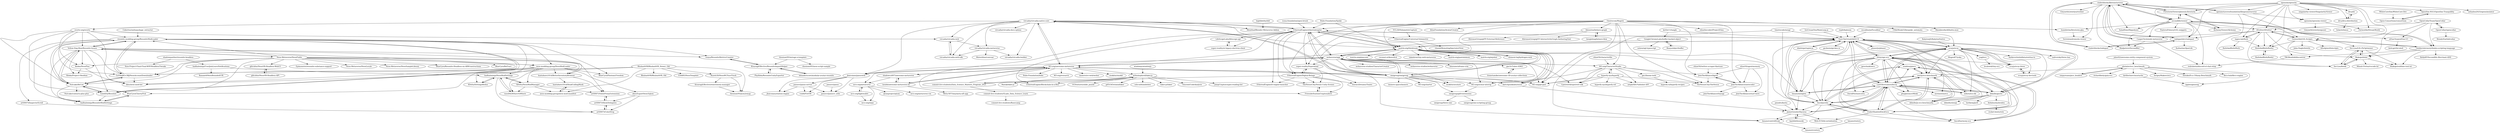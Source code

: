 digraph G {
"Cobertos/unitypackage_extractor" -> "resonite-modding-group/ResoniteModLoader" ["e"=1]
"BabylonJS/BabylonNative" -> "ecsyjs/ecsy" ["e"=1]
"geckosio/geckos.io" -> "NateTheGreatt/bitECS" ["e"=1]
"fritzy/ape-ecs" -> "ecsyjs/ecsy"
"fritzy/ape-ecs" -> "LastOliveGames/becsy"
"fritzy/ape-ecs" -> "nidorx/ecs-lib"
"fritzy/ape-ecs" -> "ddmills/geotic"
"fritzy/ape-ecs" -> "3mcd/javelin"
"fritzy/ape-ecs" -> "noctjs/ecs-benchmark"
"fritzy/ape-ecs" -> "NateTheGreatt/bitECS"
"fritzy/ape-ecs" -> "ecsyjs/ecsy-three"
"fritzy/ape-ecs" -> "EnderShadow8/wolf-ecs"
"fritzy/ape-ecs" -> "phughesmcr/Miski"
"fritzy/ape-ecs" -> "hmans/miniplex" ["e"=1]
"fritzy/ape-ecs" -> "DavidPeicho/ecstra"
"fritzy/ape-ecs" -> "ddmills/js-ecs-benchmarks"
"fritzy/ape-ecs" -> "sondresj/piecs"
"fritzy/ape-ecs" -> "jprochazk/uecs"
"Hubs-Foundation/Spoke" -> "EtherealEngine/etherealengine" ["e"=1]
"Hubs-Foundation/Spoke" -> "matrix-org/thirdroom" ["e"=1]
"WhiteCoreSim/WhiteCore-Dev" -> "Open-Consortium/consortium"
"jslee02/awesome-entity-component-system" -> "abeimler/ecs_benchmark" ["e"=1]
"ecsyjs/ecsy" -> "fritzy/ape-ecs"
"ecsyjs/ecsy" -> "NateTheGreatt/bitECS"
"ecsyjs/ecsy" -> "ecsyjs/ecsy-three"
"ecsyjs/ecsy" -> "LastOliveGames/becsy"
"ecsyjs/ecsy" -> "ddmills/geotic"
"ecsyjs/ecsy" -> "ecsyjs/ecsy-devtools"
"ecsyjs/ecsy" -> "hmans/miniplex" ["e"=1]
"ecsyjs/ecsy" -> "3mcd/javelin"
"ecsyjs/ecsy" -> "EnderShadow8/wolf-ecs"
"ecsyjs/ecsy" -> "darkoverlordofdata/entitas-ts" ["e"=1]
"ecsyjs/ecsy" -> "nidorx/ecs-lib"
"ecsyjs/ecsy" -> "noctjs/ecs-benchmark"
"ecsyjs/ecsy" -> "yagl/ecs"
"ecsyjs/ecsy" -> "zadvorsky/three.bas" ["e"=1]
"ecsyjs/ecsy" -> "Mugen87/yuka" ["e"=1]
"VCL3D/VolumetricCapture" -> "EtherealEngine/Universal-Volumetric" ["e"=1]
"Neos-Metaverse/NeosPublic" -> "Yellow-Dog-Man/Resonite-Issues"
"Neos-Metaverse/NeosPublic" -> "neos-modding-group/NeosModLoader"
"Neos-Metaverse/NeosPublic" -> "GuVAnj8Gv3RJ/NeosAccountDownloader"
"Neos-Metaverse/NeosPublic" -> "Xlinka/NeosPlus"
"Neos-Metaverse/NeosPublic" -> "resonite-modding-group/ResoniteModLoader"
"Neos-Metaverse/NeosPublic" -> "Neos-Metaverse/NeosLocale"
"Neos-Metaverse/NeosPublic" -> "Neos-Metaverse/NeosSampleLibrary"
"Neos-Metaverse/NeosPublic" -> "Nutcake/ReCon"
"Neos-Metaverse/NeosPublic" -> "glitchfur/NeosVR-Headless-WebUI"
"Neos-Metaverse/NeosPublic" -> "BlueCyro/Resonite-Headless-on-ARM-instructions"
"Neos-Metaverse/NeosPublic" -> "BlueCyro/ReFract"
"Neos-Metaverse/NeosPublic" -> "hantabaru1014/BetterInventoryBrowser"
"Neos-Metaverse/NeosPublic" -> "Gawdl3y/Resolute"
"Neos-Metaverse/NeosPublic" -> "art0007i/ValueProxyExtensions"
"Neos-Metaverse/NeosPublic" -> "Epimonster/resonite-substance-support"
"ingen-lab/Ruth" -> "RuthAndRoth/Ruth"
"ingen-lab/Ruth" -> "AVsitter/AVsitter"
"ingen-lab/Ruth" -> "RuthAndRoth/Ruth2"
"opensim/opensim-viewer" -> "GwynethLlewelyn/goswi"
"opensim/opensim-viewer" -> "Outworldz/DreamWorld"
"ecsyjs/ecsy-devtools" -> "ecsyjs/ecsy-three"
"OpenCollar/opencollar" -> "WendyStarfall/collar"
"OpenCollar/opencollar" -> "OpenCollarTeam/OpenCollar"
"LifeScopeLabs/lifescope-api" -> "super-reality/sr-legacy-electron-client"
"CasperTech/node-metaverse" -> "cinderblocks/libremetaverse"
"CasperTech/node-metaverse" -> "Madpeterz/SecondBot"
"CasperTech/node-metaverse" -> "redrobotsl/discord-sl-chat-relay"
"janusvr/janus" -> "janusvr/janusvr_utils"
"mvs-org/lightwallet" -> "mvs-org/mips"
"mvs-org/lightwallet" -> "mvs-org/metaverse"
"OpenCollarTeam/OpenCollar" -> "OpenCollar/opencollar"
"OpenCollarTeam/OpenCollar" -> "AVsitter/AVsitter"
"OpenCollarTeam/OpenCollar" -> "nPoseTeam/nPose-V3"
"OpenCollarTeam/OpenCollar" -> "Makopo/lslint"
"OpenCollarTeam/OpenCollar" -> "buildersbrewery/linden-scripting-language"
"NateTheGreatt/bitECS" -> "hmans/miniplex" ["e"=1]
"NateTheGreatt/bitECS" -> "LastOliveGames/becsy"
"NateTheGreatt/bitECS" -> "ecsyjs/ecsy"
"NateTheGreatt/bitECS" -> "EnderShadow8/wolf-ecs"
"NateTheGreatt/bitECS" -> "3mcd/javelin"
"NateTheGreatt/bitECS" -> "noctjs/ecs-benchmark"
"NateTheGreatt/bitECS" -> "matrix-org/thirdroom"
"NateTheGreatt/bitECS" -> "ddmills/geotic"
"NateTheGreatt/bitECS" -> "JaimeGensler/thyseus"
"NateTheGreatt/bitECS" -> "fritzy/ape-ecs"
"NateTheGreatt/bitECS" -> "phaserjs/phaser" ["e"=1]
"NateTheGreatt/bitECS" -> "geckosio/geckos.io" ["e"=1]
"NateTheGreatt/bitECS" -> "EtherealEngine/etherealengine"
"NateTheGreatt/bitECS" -> "dimforge/rapier.js" ["e"=1]
"NateTheGreatt/bitECS" -> "mreinstein/ecs"
"IceCreamYou/MainLoop.js" -> "NateTheGreatt/bitECS" ["e"=1]
"Bnaya/objectbuffer" -> "GoogleChromeLabs/buffer-backed-object"
"M3-org/awesome-metaverse" -> "shadowcz007/awesome-metaverse" ["e"=1]
"M3-org/awesome-metaverse" -> "webaverse/app"
"M3-org/awesome-metaverse" -> "omigroup/omigroup"
"M3-org/awesome-metaverse" -> "EtherealEngine/etherealengine"
"M3-org/awesome-metaverse" -> "vircadia/vircadia-native-core"
"M3-org/awesome-metaverse" -> "houbb/awesome-metaverse-zh"
"M3-org/awesome-metaverse" -> "Hubs-Foundation/hubs" ["e"=1]
"M3-org/awesome-metaverse" -> "mvs-org/metaverse"
"M3-org/awesome-metaverse" -> "M3-org/research"
"M3-org/awesome-metaverse" -> "immersive-web/webxr" ["e"=1]
"M3-org/awesome-metaverse" -> "M3-org/git-gud"
"M3-org/awesome-metaverse" -> "matrix-org/thirdroom"
"M3-org/awesome-metaverse" -> "exokitxr/exokit" ["e"=1]
"M3-org/awesome-metaverse" -> "withshepherd/faker.js"
"M3-org/awesome-metaverse" -> "jbaicoianu/janusweb"
"opensim/opensim" -> "diva/d2"
"opensim/opensim" -> "diva/diva-distribution"
"opensim/opensim" -> "openmetaversefoundation/libopenmetaverse"
"opensim/opensim" -> "Outworldz/DreamWorld"
"opensim/opensim" -> "OpenSim-NGC/OpenSim-Tranquillity"
"opensim/opensim" -> "opensim/opensim-viewer"
"opensim/opensim" -> "FirestormViewer/phoenix-firestorm"
"opensim/opensim" -> "nebadon2025/opensimulator"
"opensim/opensim" -> "Outworldz/LSL-Scripts"
"opensim/opensim" -> "AVsitter/AVsitter"
"opensim/opensim" -> "radegastdev/radegast"
"opensim/opensim" -> "ingen-lab/Ruth"
"opensim/opensim" -> "RuthAndRoth/Ruth2"
"opensim/opensim" -> "secondlife/viewer"
"opensim/opensim" -> "singularity-viewer/SingularityViewer"
"nidorx/ecs-lib" -> "fritzy/ape-ecs"
"nidorx/ecs-lib" -> "LastOliveGames/becsy"
"EtherealEngine/etherealengine" -> "super-reality/Supermind"
"EtherealEngine/etherealengine" -> "EtherealEngine/Digital-Beings"
"EtherealEngine/etherealengine" -> "EtherealEngine/Universal-Volumetric"
"EtherealEngine/etherealengine" -> "webaverse/app"
"EtherealEngine/etherealengine" -> "LifeScopeLabs/lifescope-api"
"EtherealEngine/etherealengine" -> "matrix-org/thirdroom"
"EtherealEngine/etherealengine" -> "TheNexusCity/Nexus-Unity-Scenes"
"EtherealEngine/etherealengine" -> "NateTheGreatt/bitECS"
"EtherealEngine/etherealengine" -> "omigroup/omigroup"
"EtherealEngine/etherealengine" -> "FreesideStation/Cryptosabers"
"EtherealEngine/etherealengine" -> "super-reality/sr-legacy-electron-client"
"EtherealEngine/etherealengine" -> "EtherealEngine/ir-engine-launcher"
"EtherealEngine/etherealengine" -> "sketchpunklabs/ossos" ["e"=1]
"EtherealEngine/etherealengine" -> "vircadia/vircadia-native-core"
"EtherealEngine/etherealengine" -> "EtherealEngine/Blockchain-in-a-Box"
"dimforge/rapier.js" -> "NateTheGreatt/bitECS" ["e"=1]
"3mcd/javelin" -> "noctjs/ecs-benchmark"
"3mcd/javelin" -> "3mcd/harmony-ecs"
"3mcd/javelin" -> "LastOliveGames/becsy"
"3mcd/javelin" -> "EnderShadow8/wolf-ecs"
"3mcd/javelin" -> "JaimeGensler/thyseus"
"3mcd/javelin" -> "hmans/controlfreak"
"3mcd/javelin" -> "NateTheGreatt/bitECS"
"3mcd/javelin" -> "sondresj/piecs"
"webaverse/app" -> "M3-org/git-gud"
"webaverse/app" -> "omigroup/omigroup"
"webaverse/app" -> "EtherealEngine/etherealengine"
"webaverse/app" -> "M3-org/avatar-interop"
"webaverse/app" -> "matrix-org/thirdroom"
"webaverse/app" -> "M3-org/CharacterStudio"
"webaverse/app" -> "exokitxr/avatars"
"webaverse/app" -> "M3-org/awesome-metaverse"
"webaverse/app" -> "webaverse-studios/CharacterCreator" ["e"=1]
"webaverse/app" -> "webaverse-studios/webaverse" ["e"=1]
"webaverse/app" -> "super-reality/Supermind"
"webaverse/app" -> "binzume/aframe-vrm"
"webaverse/app" -> "jbaicoianu/janusweb"
"webaverse/app" -> "gm3/vTuber-SDK3"
"webaverse/app" -> "UpstreetAI/upstreet-sdk"
"matrix-org/mjolnir" -> "matrix-org/thirdroom" ["e"=1]
"phaserjs/phaser" -> "NateTheGreatt/bitECS" ["e"=1]
"janusvr/janus-server" -> "jbaicoianu/elation-engine"
"janusvr/janus-server" -> "janusvr/janusvr_utils"
"janusvr/janus-server" -> "void4/FireVR"
"element-hq/hydrogen-web" -> "matrix-org/thirdroom" ["e"=1]
"RuthAndRoth/Ruth2" -> "RuthAndRoth/Roth2"
"Outworldz/LSL-Scripts" -> "buildersbrewery/linden-scripting-language"
"Outworldz/LSL-Scripts" -> "liftedpixel/lslscripts"
"Outworldz/LSL-Scripts" -> "AVsitter/AVsitter"
"Outworldz/LSL-Scripts" -> "John-Nagle/lslutils"
"Outworldz/LSL-Scripts" -> "RuthAndRoth/Ruth2"
"Outworldz/LSL-Scripts" -> "TBGRenfold/discord-lsl"
"noctjs/ecs-benchmark" -> "ddmills/js-ecs-benchmarks"
"noctjs/ecs-benchmark" -> "sondresj/piecs"
"noctjs/ecs-benchmark" -> "3mcd/javelin"
"noctjs/ecs-benchmark" -> "3mcd/harmony-ecs"
"noctjs/ecs-benchmark" -> "EnderShadow8/wolf-ecs"
"noctjs/ecs-benchmark" -> "LastOliveGames/becsy"
"Sei-Lisa/kwdb" -> "Makopo/lslint"
"Sei-Lisa/kwdb" -> "Sei-Lisa/LSL-PyOptimizer"
"GoogleChromeLabs/buffer-backed-object" -> "Bnaya/objectbuffer"
"GoogleChromeLabs/buffer-backed-object" -> "nshen/ogl-typescript"
"GoogleChromeLabs/buffer-backed-object" -> "hmans/controlfreak"
"humbletim/firestorm-gha" -> "Terreii/andromeda-viewer"
"vircadia/vircadia-native-core" -> "vircadia/vircadia-metaverse"
"vircadia/vircadia-native-core" -> "vircadia/vircadia-web"
"vircadia/vircadia-native-core" -> "vircadia/vircadia-builder"
"vircadia/vircadia-native-core" -> "overte-org/overte"
"vircadia/vircadia-native-core" -> "vircadia/vircadia-web-sdk"
"vircadia/vircadia-native-core" -> "EtherealEngine/etherealengine"
"vircadia/vircadia-native-core" -> "omigroup/omigroup"
"vircadia/vircadia-native-core" -> "Menithal/Blender-Metaverse-Addon"
"vircadia/vircadia-native-core" -> "vircadia/vircadia-docs-sphinx"
"vircadia/vircadia-native-core" -> "M3-org/awesome-metaverse"
"vircadia/vircadia-native-core" -> "jbaicoianu/janusweb"
"vircadia/vircadia-native-core" -> "humbletim/firestorm-gha"
"vircadia/vircadia-native-core" -> "matrix-org/thirdroom"
"super-reality/sr-legacy-electron-client" -> "LifeScopeLabs/lifescope-api"
"ecsyjs/ecsy-three" -> "ecsyjs/ecsy-devtools"
"ecsyjs/ecsy-three" -> "ecsyjs/ecsy"
"kirillochnev/mustache" -> "apples/ginseng"
"Open-Consortium/consortium" -> "OpenSim-NGC/OpenSim-Tranquillity"
"vircadia/vircadia-metaverse" -> "vircadia/vircadia-builder"
"vircadia/vircadia-metaverse" -> "vircadia/vircadia-web-sdk"
"vircadia/vircadia-metaverse" -> "Misterblue/convoar"
"RuthAndRoth/Roth2" -> "RuthAndRoth/Ruth2"
"Aedalus/malwoden" -> "rocket-boots/rote"
"TBGRenfold/discord-lsl" -> "redrobotsl/discord-sl-chat-relay"
"commit-live-students/GLabs_Data_Science_Learn" -> "commit-live-students/Basecamp"
"icosa-foundation/open-brush" -> "EtherealEngine/etherealengine" ["e"=1]
"replit/kaboom" -> "NateTheGreatt/bitECS" ["e"=1]
"hmans/statery" -> "hmans/eventery"
"radegastdev/radegast" -> "cinderblocks/libremetaverse"
"radegastdev/radegast" -> "cinderblocks/radegast"
"radegastdev/radegast" -> "Katharine/AjaxLife"
"LastOliveGames/becsy" -> "EnderShadow8/wolf-ecs"
"LastOliveGames/becsy" -> "noctjs/ecs-benchmark"
"LastOliveGames/becsy" -> "3mcd/javelin"
"LastOliveGames/becsy" -> "JaimeGensler/thyseus"
"LastOliveGames/becsy" -> "NateTheGreatt/bitECS"
"LastOliveGames/becsy" -> "3mcd/harmony-ecs"
"LastOliveGames/becsy" -> "sondresj/piecs"
"LastOliveGames/becsy" -> "fritzy/ape-ecs"
"LastOliveGames/becsy" -> "DavidPeicho/ecstra"
"LastOliveGames/becsy" -> "mreinstein/ecs"
"LastOliveGames/becsy" -> "phughesmcr/Miski"
"LastOliveGames/becsy" -> "ddmills/geotic"
"LastOliveGames/becsy" -> "ecsyjs/ecsy"
"LastOliveGames/becsy" -> "nidorx/ecs-lib"
"LastOliveGames/becsy" -> "hmans/miniplex" ["e"=1]
"EnderShadow8/wolf-ecs" -> "3mcd/harmony-ecs"
"EnderShadow8/wolf-ecs" -> "LastOliveGames/becsy"
"EnderShadow8/wolf-ecs" -> "sondresj/piecs"
"EnderShadow8/wolf-ecs" -> "noctjs/ecs-benchmark"
"EnderShadow8/wolf-ecs" -> "3mcd/javelin"
"EnderShadow8/wolf-ecs" -> "NateTheGreatt/bitECS"
"EnderShadow8/wolf-ecs" -> "Web-ECS/do-serialization"
"Sei-Lisa/LSL-PyOptimizer" -> "Sei-Lisa/kwdb"
"Sei-Lisa/LSL-PyOptimizer" -> "Makopo/lslint"
"Sei-Lisa/LSL-PyOptimizer" -> "Makopo/sublime-text-lsl"
"buildersbrewery/linden-scripting-language" -> "Outworldz/LSL-Scripts"
"buildersbrewery/linden-scripting-language" -> "TBGRenfold/discord-lsl"
"buildersbrewery/linden-scripting-language" -> "KellyKP/Secondlife-Merchant-ANS"
"buildersbrewery/linden-scripting-language" -> "Makopo/sublime-text-lsl"
"buildersbrewery/linden-scripting-language" -> "secondlife/viewer"
"buildersbrewery/linden-scripting-language" -> "Makopo/lslint"
"timetocode/nengi" -> "3mcd/javelin" ["e"=1]
"timetocode/nengi" -> "NateTheGreatt/bitECS" ["e"=1]
"timetocode/nengi" -> "hmans/controlfreak" ["e"=1]
"commit-live-students/Data_Science_Masters_Program_2021" -> "withshepherd/faker.js"
"commit-live-students/Data_Science_Masters_Program_2021" -> "commit-live-students/GLabs_Data_Science_Learn"
"commit-live-students/Data_Science_Masters_Program_2021" -> "M3-org/awesome-metaverse"
"vircadia/vircadia-web" -> "vircadia/vircadia-web-sdk"
"vircadia/vircadia-web" -> "vircadia/vircadia-metaverse"
"EtherealEngine/Universal-Volumetric" -> "vbandi/RemotingSpectatorView" ["e"=1]
"omigroup/omigroup" -> "webaverse/app"
"omigroup/omigroup" -> "M3-org/avatar-interop"
"omigroup/omigroup" -> "omigroup/gltf-extensions"
"omigroup/omigroup" -> "EtherealEngine/etherealengine"
"omigroup/omigroup" -> "matrix-org/thirdroom"
"omigroup/omigroup" -> "M3-org/git-gud"
"omigroup/omigroup" -> "immers-space/immers" ["e"=1]
"omigroup/omigroup" -> "M3-org/charter"
"omigroup/omigroup" -> "exokitxr/avatars"
"omigroup/omigroup" -> "vircadia/vircadia-native-core"
"omigroup/omigroup" -> "sketchpunklabs/ossos" ["e"=1]
"omigroup/omigroup" -> "M3-org/awesome-metaverse"
"Ruzeh3D/NeosWCFaceTrack" -> "rheniumNV/json2emap"
"Ruzeh3D/NeosWCFaceTrack" -> "KisaragiEffective/reinventory-manager"
"EtherealEngine/Digital-Beings" -> "TheNexusCity/Nexus-Unity-Scenes"
"EtherealEngine/Digital-Beings" -> "FreesideStation/Cryptosabers"
"EtherealEngine/Digital-Beings" -> "EtherealEngine/ir-engine-launcher"
"EtherealEngine/Digital-Beings" -> "super-reality/Supermind"
"EtherealEngine/Digital-Beings" -> "DavinciDreams/Thales"
"EtherealEngine/Digital-Beings" -> "EtherealEngine/Blockchain-in-a-Box"
"omigroup/gltf-extensions" -> "omigroup/omi-scripting-group"
"omigroup/gltf-extensions" -> "omigroup/three-omi"
"openmetaversefoundation/libopenmetaverse" -> "cinderblocks/libremetaverse"
"openmetaversefoundation/libopenmetaverse" -> "opensim/opensim-viewer"
"openmetaversefoundation/libopenmetaverse" -> "Sei-Lisa/LSL-PyOptimizer"
"openmetaversefoundation/libopenmetaverse" -> "Sei-Lisa/kwdb"
"vircadia/vircadia-web-sdk" -> "vircadia/vircadia-web"
"neos-modding-group/NeosModLoader" -> "zkxs/neos-mod-list"
"neos-modding-group/NeosModLoader" -> "GuVAnj8Gv3RJ/NeosAccountDownloader"
"neos-modding-group/NeosModLoader" -> "badhaloninja/NeosModSettings"
"neos-modding-group/NeosModLoader" -> "zkxs/ExportNeosToJson"
"neos-modding-group/NeosModLoader" -> "XDelta/NeosModManager"
"neos-modding-group/NeosModLoader" -> "BlueCyro/PhotonicFreedom"
"neos-modding-group/NeosModLoader" -> "hantabaru1014/BetterInventoryBrowser"
"neos-modding-group/NeosModLoader" -> "XDelta/SettingsRedux"
"neos-modding-group/NeosModLoader" -> "rassi0429/SaveToWhere"
"ddmills/js-ecs-benchmarks" -> "noctjs/ecs-benchmark"
"OpenSim-NGC/OpenSim-Tranquillity" -> "Open-Consortium/consortium"
"shadowpanther/resonite-headless" -> "New-Project-Final-Final-WIP/HeadlessTweaks"
"shadowpanther/resonite-headless" -> "badhaloninja/UserJoinLeaveNotifications"
"zkxs/ExportNeosToJson" -> "art0007i/ShowDelegates"
"zkxs/ExportNeosToJson" -> "art0007i/ColorDrop"
"M3-org/avatar-interop" -> "omigroup/gltf-extensions"
"sketchpunklabs/ossos" -> "matrix-org/thirdroom" ["e"=1]
"sketchpunklabs/ossos" -> "JaimeGensler/thyseus" ["e"=1]
"Marak/faker.js" -> "withshepherd/faker.js" ["e"=1]
"hmans/miniplex" -> "NateTheGreatt/bitECS" ["e"=1]
"hmans/miniplex" -> "LastOliveGames/becsy" ["e"=1]
"hmans/miniplex" -> "3mcd/javelin" ["e"=1]
"hmans/miniplex" -> "JaimeGensler/thyseus" ["e"=1]
"windowjs/windowjs" -> "withshepherd/faker.js" ["e"=1]
"withshepherd/faker.js" -> "Marak/faker.js" ["e"=1]
"withshepherd/faker.js" -> "VGVentures/slide_puzzle" ["e"=1]
"withshepherd/faker.js" -> "g45t345rt/minifaker"
"withshepherd/faker.js" -> "solo-io/bumblebee" ["e"=1]
"withshepherd/faker.js" -> "faker-js/faker" ["e"=1]
"withshepherd/faker.js" -> "commit-live-students/Data_Science_Masters_Program_2021"
"withshepherd/faker.js" -> "Tencent/CodeAnalysis" ["e"=1]
"withshepherd/faker.js" -> "JumpCrypto/crypto-reading-list" ["e"=1]
"houbb/awesome-metaverse-zh" -> "shadowcz007/awesome-metaverse" ["e"=1]
"houbb/awesome-metaverse-zh" -> "M3-org/awesome-metaverse"
"houbb/awesome-metaverse-zh" -> "Meta-NFT-boy/meta-nft-app"
"empyreanx/pico_headers" -> "abeimler/ecs_benchmark" ["e"=1]
"AVsitter/AVsitter" -> "Outworldz/LSL-Scripts"
"AVsitter/AVsitter" -> "ingen-lab/Ruth"
"AVsitter/AVsitter" -> "Makopo/lslint"
"AVsitter/AVsitter" -> "nPoseTeam/nPose-V3"
"AVsitter/AVsitter" -> "Sei-Lisa/kwdb"
"AVsitter/AVsitter" -> "CasperTech/node-metaverse"
"AVsitter/AVsitter" -> "RuthAndRoth/Ruth2"
"AVsitter/AVsitter" -> "radegastdev/radegast"
"yagl/ecs" -> "bvalosek/tiny-ecs"
"matrix-org/thirdroom" -> "NateTheGreatt/bitECS"
"matrix-org/thirdroom" -> "sketchpunklabs/ossos" ["e"=1]
"matrix-org/thirdroom" -> "matrix-org/mjolnir" ["e"=1]
"matrix-org/thirdroom" -> "JaimeGensler/thyseus"
"matrix-org/thirdroom" -> "webaverse/app"
"matrix-org/thirdroom" -> "EtherealEngine/etherealengine"
"matrix-org/thirdroom" -> "M3-org/avatar-interop"
"matrix-org/thirdroom" -> "omigroup/omigroup"
"matrix-org/thirdroom" -> "M3-org/git-gud"
"matrix-org/thirdroom" -> "element-hq/hydrogen-web" ["e"=1]
"matrix-org/thirdroom" -> "matrix-org/pinecone" ["e"=1]
"matrix-org/thirdroom" -> "hmans/miniplex" ["e"=1]
"matrix-org/thirdroom" -> "coconut-xr/koestlich" ["e"=1]
"matrix-org/thirdroom" -> "takahirox/tiny-web-metaverse" ["e"=1]
"matrix-org/thirdroom" -> "matrix-org/pantalaimon" ["e"=1]
"overte-org/overte" -> "GuVAnj8Gv3RJ/NeosAccountDownloader"
"overte-org/overte" -> "Gawdl3y/Resolute"
"overte-org/overte" -> "zkxs/neos-mod-list"
"overte-org/overte" -> "resonite-modding-group/ResoniteModLoader"
"overte-org/overte" -> "Nutcake/ReCon"
"overte-org/overte" -> "Yellow-Dog-Man/Resonite-Issues"
"overte-org/overte" -> "Xlinka/NeosPlus"
"overte-org/overte" -> "vircadia/vircadia-web"
"gm3/vTuber-SDK3" -> "itsmetamike/awesome-3D-avatar-collections"
"shadowcz007/awesome-metaverse" -> "M3-org/awesome-metaverse" ["e"=1]
"shadowcz007/awesome-metaverse" -> "houbb/awesome-metaverse-zh" ["e"=1]
"shadowcz007/awesome-metaverse" -> "mvs-org/metaverse" ["e"=1]
"RhubarbVR/RhubarbVR_Newer_Old" -> "Ruzeh3D/NeosWCFaceTrack"
"RhubarbVR/RhubarbVR_Newer_Old" -> "RhubarbVR/RhubarbVR_Old"
"RhubarbVR/RhubarbVR_Newer_Old" -> "EIA485/NeosTemplate"
"RhubarbVR/RhubarbVR_Newer_Old" -> "neos-modding-group/neos-mod-manifest"
"RhubarbVR/RhubarbVR_Newer_Old" -> "zkxs/neos-mod-list"
"RhubarbVR/RhubarbVR_Newer_Old" -> "rheniumNV/json2emap"
"RhubarbVR/RhubarbVR_Newer_Old" -> "GuVAnj8Gv3RJ/NeosAccountDownloader"
"TheNexusCity/Nexus-Unity-Scenes" -> "FreesideStation/Cryptosabers"
"FreesideStation/Cryptosabers" -> "TheNexusCity/Nexus-Unity-Scenes"
"super-reality/Supermind" -> "EtherealEngine/Digital-Beings"
"super-reality/Supermind" -> "TheNexusCity/Nexus-Unity-Scenes"
"super-reality/Supermind" -> "DavinciDreams/Thales"
"art0007i/InspectorScroll" -> "art0007i/ColorDrop"
"sondresj/piecs" -> "3mcd/harmony-ecs"
"sondresj/piecs" -> "noctjs/ecs-benchmark"
"art0007i/ColorDrop" -> "art0007i/ShowDelegates"
"rassi0429/SaveToWhere" -> "badhaloninja/NeosModSettings"
"badhaloninja/NeosModSettings" -> "XDelta/NeosModManager"
"badhaloninja/NeosModSettings" -> "rassi0429/SaveToWhere"
"badhaloninja/NeosModSettings" -> "art0007i/ColorDrop"
"badhaloninja/NeosModSettings" -> "XDelta/SettingsRedux"
"hmans/controlfreak" -> "hmans/eventery"
"3mcd/harmony-ecs" -> "sondresj/piecs"
"art0007i/ShowDelegates" -> "art0007i/ColorDrop"
"art0007i/ShowDelegates" -> "art0007i/ValueProxyExtensions"
"neos-modding-group/neos-mod-manifest" -> "hantabaru1014/HeadCullingMask"
"badhaloninja/UserJoinLeaveNotifications" -> "badhaloninja/NeosModSettings"
"badhaloninja/UserJoinLeaveNotifications" -> "Banane9/NeosBoundedUIX"
"secondlife/viewer" -> "FirestormViewer/phoenix-firestorm"
"secondlife/viewer" -> "cinderblocks/libremetaverse"
"secondlife/viewer" -> "CasperTech/node-metaverse"
"secondlife/viewer" -> "buildersbrewery/linden-scripting-language"
"secondlife/viewer" -> "AlchemyViewer/Alchemy"
"secondlife/viewer" -> "SaladDais/Hippolyzer"
"secondlife/viewer" -> "AVsitter/AVsitter"
"secondlife/viewer" -> "humbletim/firestorm-gha"
"secondlife/viewer" -> "Madpeterz/SecondBot"
"secondlife/viewer" -> "Outworldz/LSL-Scripts"
"secondlife/viewer" -> "redrobotsl/discord-sl-chat-relay"
"secondlife/viewer" -> "PanteraPolnocy/LSL-snippets"
"secondlife/viewer" -> "radegastdev/radegast"
"kettle11/tangle" -> "NateTheGreatt/bitECS" ["e"=1]
"kettle11/tangle" -> "GoogleChromeLabs/buffer-backed-object" ["e"=1]
"diva/d2" -> "diva/diva-distribution"
"diva/diva-distribution" -> "lickx/isthmus"
"diva/diva-distribution" -> "diva/d2"
"JaimeGensler/thyseus" -> "kayhhh/houseki"
"JaimeGensler/thyseus" -> "hmans/controlfreak"
"JaimeGensler/thyseus" -> "Web-ECS/do-serialization"
"JaimeGensler/thyseus" -> "LastOliveGames/becsy"
"gm3/boom-tools" -> "hyperfy-io/hyperfy-recipes"
"Oneirocom/Magick" -> "JoinTheAlliance/bgent"
"Oneirocom/Magick" -> "M3-org/CharacterStudio"
"Oneirocom/Magick" -> "elizathecoder/ProjectEliza"
"Oneirocom/Magick" -> "JoinTheAlliance/autocoder"
"Oneirocom/Magick" -> "C0deMunk33/bespoke_automata" ["e"=1]
"Oneirocom/Magick" -> "TheNexusCity/TheNexus"
"Oneirocom/Magick" -> "M3-org/git-gud"
"Oneirocom/Magick" -> "EtherealEngine/etherealengine"
"Oneirocom/Magick" -> "super-reality/Supermind"
"Oneirocom/Magick" -> "webaverse/app"
"Oneirocom/Magick" -> "EtherealEngine/Digital-Beings"
"Oneirocom/Magick" -> "SkunkworksAI/hydra-moe" ["e"=1]
"Oneirocom/Magick" -> "bhouston/behave-graph"
"Oneirocom/Magick" -> "matrix-org/thirdroom"
"Oneirocom/Magick" -> "AtlasFoundation/AvatarCreator" ["e"=1]
"highfidelity/hifi" -> "Menithal/Blender-Metaverse-Addon" ["e"=1]
"jbaicoianu/janusweb" -> "jbaicoianu/elation-engine"
"jbaicoianu/janusweb" -> "janusvr/janus-server"
"jbaicoianu/janusweb" -> "janusvr/janusvr_utils"
"jbaicoianu/janusweb" -> "void4/FireVR"
"FirestormViewer/phoenix-firestorm" -> "secondlife/viewer"
"FirestormViewer/phoenix-firestorm" -> "AlchemyViewer/Alchemy"
"FirestormViewer/phoenix-firestorm" -> "cinderblocks/libremetaverse"
"bhouston/behave-graph" -> "beeglebug/behave-flow"
"bhouston/behave-graph" -> "KhronosGroup/glTF-External-Reference"
"bhouston/behave-graph" -> "KhronosGroup/glTF-InteractivityGraph-AuthoringTool"
"art0007i/ValueProxyExtensions" -> "art0007i/ShowDelegates"
"hantabaru1014/BetterInventoryBrowser" -> "hantabaru1014/HeadCullingMask"
"hantabaru1014/BetterInventoryBrowser" -> "art0007i/ValueProxyExtensions"
"beeglebug/behave-flow" -> "bhouston/behave-graph"
"XDelta/SettingsRedux" -> "badhaloninja/NeosModSettings"
"XDelta/NeosModManager" -> "badhaloninja/NeosModSettings"
"XDelta/NeosModManager" -> "neos-modding-group/neos-mod-manifest"
"XDelta/NeosModManager" -> "rassi0429/SaveToWhere"
"XDelta/NeosModManager" -> "art0007i/ValueProxyExtensions"
"Xlinka/NeosPlus" -> "Xlinka/Project-Obsidian"
"Xlinka/NeosPlus" -> "zkxs/neos-mod-list"
"glitchfur/NeosVR-Headless-WebUI" -> "glitchfur/NeosVR-Headless-API"
"hantabaru1014/HeadCullingMask" -> "neos-modding-group/neos-mod-manifest"
"AlchemyViewer/Alchemy" -> "FirestormViewer/phoenix-firestorm"
"glitchfur/NeosVR-Headless-API" -> "glitchfur/NeosVR-Headless-WebUI"
"KisaragiEffective/reinventory-manager" -> "rheniumNV/json2emap"
"elizaOS/agentmemory" -> "JoinTheAlliance/bgent" ["e"=1]
"elizaOS/agentmemory" -> "JoinTheAlliance/autocoder" ["e"=1]
"elizaOS/agentmemory" -> "JoinTheAlliance/start-here" ["e"=1]
"M3-org/CharacterStudio" -> "JoinTheAlliance/bgent"
"M3-org/CharacterStudio" -> "M3-org/git-gud"
"M3-org/CharacterStudio" -> "hyperfy-xyz/hyperfy"
"M3-org/CharacterStudio" -> "TheNexusCity/TheNexus"
"M3-org/CharacterStudio" -> "antpb/XR-Publisher-API"
"M3-org/CharacterStudio" -> "UpstreetAI/upstreet-sdk"
"M3-org/CharacterStudio" -> "M3-org/avatar-interop"
"M3-org/CharacterStudio" -> "gm3/boom-tools"
"GuVAnj8Gv3RJ/NeosAccountDownloader" -> "zkxs/neos-mod-list"
"GuVAnj8Gv3RJ/NeosAccountDownloader" -> "Nutcake/ReCon"
"GuVAnj8Gv3RJ/NeosAccountDownloader" -> "resonite-modding-group/ResoniteModLoader"
"ddmills/geotic" -> "ddmills/sleepy"
"ddmills/geotic" -> "luetkemj/jsrlt"
"ddmills/geotic" -> "LastOliveGames/becsy"
"ddmills/geotic" -> "fritzy/ape-ecs"
"ddmills/geotic" -> "3mcd/javelin"
"ddmills/geotic" -> "NateTheGreatt/bitECS"
"ddmills/geotic" -> "Aedalus/malwoden"
"ddmills/geotic" -> "ddmills/js-ecs-benchmarks"
"resonite-modding-group/ResoniteModLoader" -> "badhaloninja/ResoniteModSettings"
"resonite-modding-group/ResoniteModLoader" -> "Gawdl3y/Resolute"
"resonite-modding-group/ResoniteModLoader" -> "GuVAnj8Gv3RJ/NeosAccountDownloader"
"resonite-modding-group/ResoniteModLoader" -> "Nutcake/ReCon"
"resonite-modding-group/ResoniteModLoader" -> "Yellow-Dog-Man/Resonite-Issues"
"resonite-modding-group/ResoniteModLoader" -> "art0007i/InspectorScroll"
"resonite-modding-group/ResoniteModLoader" -> "BlueCyro/PhotonicFreedom"
"resonite-modding-group/ResoniteModLoader" -> "neos-modding-group/NeosModLoader"
"resonite-modding-group/ResoniteModLoader" -> "BlueCyro/CherryPick"
"resonite-modding-group/ResoniteModLoader" -> "esnya/ResoniteMetricsCounter"
"Yellow-Dog-Man/Resonite-Issues" -> "Nutcake/ReCon"
"Yellow-Dog-Man/Resonite-Issues" -> "resonite-modding-group/ResoniteModLoader"
"Yellow-Dog-Man/Resonite-Issues" -> "GuVAnj8Gv3RJ/NeosAccountDownloader"
"Yellow-Dog-Man/Resonite-Issues" -> "badhaloninja/ResoniteModSettings"
"Yellow-Dog-Man/Resonite-Issues" -> "Neos-Metaverse/NeosPublic"
"Yellow-Dog-Man/Resonite-Issues" -> "Xlinka/NeosPlus"
"Yellow-Dog-Man/Resonite-Issues" -> "neos-modding-group/NeosModLoader"
"Yellow-Dog-Man/Resonite-Issues" -> "Gawdl3y/Resolute"
"Yellow-Dog-Man/Resonite-Issues" -> "Xlinka/Project-Obsidian"
"Yellow-Dog-Man/Resonite-Issues" -> "esnya/ResoniteMetricsCounter"
"Yellow-Dog-Man/Resonite-Issues" -> "hantabaru1014/BetterInventoryBrowser"
"badhaloninja/ResoniteModSettings" -> "BlueCyro/CherryPick"
"kayhhh/houseki" -> "JaimeGensler/thyseus"
"JoinTheAlliance/autocoder" -> "JoinTheAlliance/bgent"
"JoinTheAlliance/autocoder" -> "JoinTheAlliance/start-here"
"JoinTheAlliance/autocoder" -> "JoinTheAlliance/tinyagi"
"Nutcake/ReCon" -> "GuVAnj8Gv3RJ/NeosAccountDownloader"
"Nutcake/ReCon" -> "resonite-modding-group/ResoniteModLoader"
"Nutcake/ReCon" -> "Gawdl3y/Resolute"
"Nutcake/ReCon" -> "Nutcake/contacts-plus-plus"
"Nutcake/ReCon" -> "Yellow-Dog-Man/Resonite-Issues"
"Nutcake/ReCon" -> "BlueCyro/CherryPick"
"Nutcake/ReCon" -> "badhaloninja/ResoniteModSettings"
"rheniumNV/mirage-x-template" -> "KisaragiEffective/ResoniteImportHelper"
"rheniumNV/mirage-x-template" -> "rheniumNV/neos-script-sample"
"itsmetamike/awesome-3D-avatar-collections" -> "gm3/vTuber-SDK3"
"Gawdl3y/Resolute" -> "resonite-modding-group/ResoniteModLoader"
"Gawdl3y/Resolute" -> "badhaloninja/ResoniteModSettings"
"Gawdl3y/Resolute" -> "Nutcake/ReCon"
"excaliburjs/Excalibur" -> "NateTheGreatt/bitECS" ["e"=1]
"excaliburjs/Excalibur" -> "ecsyjs/ecsy" ["e"=1]
"abeimler/ecs_benchmark" -> "empyreanx/pico_headers" ["e"=1]
"abeimler/ecs_benchmark" -> "kirillochnev/mustache"
"abeimler/ecs_benchmark" -> "apples/ginseng"
"abeimler/ecs_benchmark" -> "richardbiely/gaia-ecs"
"abeimler/ecs_benchmark" -> "SergeyMakeev/ecs" ["e"=1]
"abeimler/ecs_benchmark" -> "Doraku/Ecs.CSharp.Benchmark" ["e"=1]
"abeimler/ecs_benchmark" -> "noctjs/ecs-benchmark"
"abeimler/ecs_benchmark" -> "flecs-hub/flecs-engine"
"cinderblocks/radegast" -> "cinderblocks/libremetaverse"
"cinderblocks/radegast" -> "radegastdev/radegast"
"cinderblocks/libremetaverse" -> "CasperTech/node-metaverse"
"cinderblocks/libremetaverse" -> "radegastdev/radegast"
"cinderblocks/libremetaverse" -> "cinderblocks/radegast"
"cinderblocks/libremetaverse" -> "SaladDais/Hippolyzer"
"cinderblocks/libremetaverse" -> "secondlife/viewer"
"cinderblocks/libremetaverse" -> "openmetaversefoundation/libopenmetaverse"
"cinderblocks/libremetaverse" -> "Terreii/andromeda-viewer"
"cinderblocks/libremetaverse" -> "GwynethLlewelyn/restbot"
"cinderblocks/libremetaverse" -> "Madpeterz/SecondBot"
"cinderblocks/libremetaverse" -> "FirestormViewer/phoenix-firestorm"
"mvs-org/metaverse" -> "mvs-org/lightwallet"
"mvs-org/metaverse" -> "mvs-org/mips"
"mvs-org/metaverse" -> "mvs-org/metaverse-vm"
"mvs-org/metaverse" -> "qtumproject/qtum" ["e"=1]
"JoinTheAlliance/bgent" -> "JoinTheAlliance/autocoder"
"JoinTheAlliance/bgent" -> "TheNexusCity/TheNexus"
"BlueCyro/CherryPick" -> "badhaloninja/ResoniteModSettings"
"nPoseTeam/nPose-V3" -> "bird-get/lsl-shell"
"elizaOS/twitter-scraper-finetune" -> "JoinTheAlliance/bgent" ["e"=1]
"elizaOS/characterfile" -> "M3-org/CharacterStudio" ["e"=1]
"pmndrs/koota" -> "JaimeGensler/thyseus" ["e"=1]
"KisaragiEffective/ResoniteImportHelper" -> "Phylliida/ResoniteUnityExporter"
"KisaragiEffective/ResoniteImportHelper" -> "bdunderscore/modular-avatar-resonite"
"KisaragiEffective/ResoniteImportHelper" -> "esnya/ResoniteMetricsCounter"
"Phylliida/ResoniteUnityExporter" -> "KisaragiEffective/ResoniteImportHelper"
"hyperfy-xyz/hyperfy" -> "M3-org/git-gud"
"hyperfy-xyz/hyperfy" -> "M3-org/CharacterStudio"
"hyperfy-xyz/hyperfy" -> "hyperfy-xyz/hyperfy-ref"
"hyperfy-xyz/hyperfy" -> "UpstreetAI/upstreet-sdk"
"hyperfy-xyz/hyperfy" -> "TheNexusCity/TheNexus"
"hyperfy-xyz/hyperfy" -> "antpb/XR-Publisher-API"
"bdunderscore/modular-avatar-resonite" -> "KisaragiEffective/ResoniteImportHelper"
"Makopo/lslint" -> "Sei-Lisa/kwdb"
"Makopo/lslint" -> "Sei-Lisa/LSL-PyOptimizer"
"Makopo/lslint" -> "Makopo/sublime-text-lsl"
"Makopo/lslint" -> "Minuit-Ferina/vscode-lsl"
"esnya/ResoniteMetricsCounter" -> "KisaragiEffective/ResoniteImportHelper"
"Cobertos/unitypackage_extractor" ["l"="-33.652,-34.7", "c"=414]
"resonite-modding-group/ResoniteModLoader" ["l"="36.443,25.609"]
"BabylonJS/BabylonNative" ["l"="-22.96,-26.903", "c"=26]
"ecsyjs/ecsy" ["l"="36.869,25.429"]
"geckosio/geckos.io" ["l"="-11.275,4.239", "c"=667]
"NateTheGreatt/bitECS" ["l"="36.818,25.476"]
"fritzy/ape-ecs" ["l"="36.873,25.461"]
"LastOliveGames/becsy" ["l"="36.852,25.461"]
"nidorx/ecs-lib" ["l"="36.896,25.449"]
"ddmills/geotic" ["l"="36.862,25.481"]
"3mcd/javelin" ["l"="36.835,25.443"]
"noctjs/ecs-benchmark" ["l"="36.867,25.447"]
"ecsyjs/ecsy-three" ["l"="36.903,25.42"]
"EnderShadow8/wolf-ecs" ["l"="36.838,25.454"]
"phughesmcr/Miski" ["l"="36.879,25.484"]
"hmans/miniplex" ["l"="36.281,24.584", "c"=98]
"DavidPeicho/ecstra" ["l"="36.896,25.482"]
"ddmills/js-ecs-benchmarks" ["l"="36.889,25.468"]
"sondresj/piecs" ["l"="36.85,25.442"]
"jprochazk/uecs" ["l"="36.918,25.468"]
"Hubs-Foundation/Spoke" ["l"="-31.191,-35.971", "c"=272]
"EtherealEngine/etherealengine" ["l"="36.717,25.518"]
"matrix-org/thirdroom" ["l"="36.744,25.53"]
"WhiteCoreSim/WhiteCore-Dev" ["l"="36.492,25.188"]
"Open-Consortium/consortium" ["l"="36.486,25.211"]
"jslee02/awesome-entity-component-system" ["l"="-26.987,-33.01", "c"=66]
"abeimler/ecs_benchmark" ["l"="36.965,25.424"]
"ecsyjs/ecsy-devtools" ["l"="36.894,25.403"]
"darkoverlordofdata/entitas-ts" ["l"="-23.707,-33.764", "c"=275]
"yagl/ecs" ["l"="36.901,25.376"]
"zadvorsky/three.bas" ["l"="36.031,24.419", "c"=98]
"Mugen87/yuka" ["l"="36.075,24.526", "c"=98]
"VCL3D/VolumetricCapture" ["l"="59.433,11.533", "c"=87]
"EtherealEngine/Universal-Volumetric" ["l"="36.703,25.467"]
"Neos-Metaverse/NeosPublic" ["l"="36.431,25.631"]
"Yellow-Dog-Man/Resonite-Issues" ["l"="36.451,25.621"]
"neos-modding-group/NeosModLoader" ["l"="36.434,25.591"]
"GuVAnj8Gv3RJ/NeosAccountDownloader" ["l"="36.463,25.603"]
"Xlinka/NeosPlus" ["l"="36.477,25.614"]
"Neos-Metaverse/NeosLocale" ["l"="36.394,25.646"]
"Neos-Metaverse/NeosSampleLibrary" ["l"="36.425,25.668"]
"Nutcake/ReCon" ["l"="36.466,25.624"]
"glitchfur/NeosVR-Headless-WebUI" ["l"="36.402,25.667"]
"BlueCyro/Resonite-Headless-on-ARM-instructions" ["l"="36.407,25.638"]
"BlueCyro/ReFract" ["l"="36.414,25.654"]
"hantabaru1014/BetterInventoryBrowser" ["l"="36.426,25.608"]
"Gawdl3y/Resolute" ["l"="36.465,25.612"]
"art0007i/ValueProxyExtensions" ["l"="36.407,25.607"]
"Epimonster/resonite-substance-support" ["l"="36.435,25.658"]
"ingen-lab/Ruth" ["l"="36.448,25.289"]
"RuthAndRoth/Ruth" ["l"="36.48,25.289"]
"AVsitter/AVsitter" ["l"="36.432,25.308"]
"RuthAndRoth/Ruth2" ["l"="36.434,25.274"]
"opensim/opensim-viewer" ["l"="36.483,25.272"]
"GwynethLlewelyn/goswi" ["l"="36.503,25.253"]
"Outworldz/DreamWorld" ["l"="36.48,25.254"]
"OpenCollar/opencollar" ["l"="36.356,25.331"]
"WendyStarfall/collar" ["l"="36.331,25.334"]
"OpenCollarTeam/OpenCollar" ["l"="36.384,25.324"]
"LifeScopeLabs/lifescope-api" ["l"="36.734,25.488"]
"super-reality/sr-legacy-electron-client" ["l"="36.72,25.482"]
"CasperTech/node-metaverse" ["l"="36.451,25.342"]
"cinderblocks/libremetaverse" ["l"="36.472,25.34"]
"Madpeterz/SecondBot" ["l"="36.47,25.354"]
"redrobotsl/discord-sl-chat-relay" ["l"="36.435,25.338"]
"janusvr/janus" ["l"="36.845,25.619"]
"janusvr/janusvr_utils" ["l"="36.813,25.61"]
"mvs-org/lightwallet" ["l"="36.825,25.686"]
"mvs-org/mips" ["l"="36.842,25.682"]
"mvs-org/metaverse" ["l"="36.815,25.661"]
"nPoseTeam/nPose-V3" ["l"="36.383,25.307"]
"Makopo/lslint" ["l"="36.4,25.306"]
"buildersbrewery/linden-scripting-language" ["l"="36.418,25.317"]
"JaimeGensler/thyseus" ["l"="36.802,25.452"]
"phaserjs/phaser" ["l"="-11.285,4.127", "c"=667]
"dimforge/rapier.js" ["l"="36.139,24.6", "c"=98]
"mreinstein/ecs" ["l"="36.839,25.499"]
"IceCreamYou/MainLoop.js" ["l"="-11.153,4.414", "c"=667]
"Bnaya/objectbuffer" ["l"="36.811,25.298"]
"GoogleChromeLabs/buffer-backed-object" ["l"="36.804,25.328"]
"M3-org/awesome-metaverse" ["l"="36.733,25.6"]
"shadowcz007/awesome-metaverse" ["l"="-44.058,11.248", "c"=1049]
"webaverse/app" ["l"="36.726,25.566"]
"omigroup/omigroup" ["l"="36.72,25.548"]
"vircadia/vircadia-native-core" ["l"="36.658,25.541"]
"houbb/awesome-metaverse-zh" ["l"="36.747,25.64"]
"Hubs-Foundation/hubs" ["l"="-31.227,-35.943", "c"=272]
"M3-org/research" ["l"="36.768,25.622"]
"immersive-web/webxr" ["l"="-31.335,-35.846", "c"=272]
"M3-org/git-gud" ["l"="36.706,25.577"]
"exokitxr/exokit" ["l"="-31.254,-35.845", "c"=272]
"withshepherd/faker.js" ["l"="36.754,25.691"]
"jbaicoianu/janusweb" ["l"="36.765,25.589"]
"opensim/opensim" ["l"="36.462,25.276"]
"diva/d2" ["l"="36.462,25.24"]
"diva/diva-distribution" ["l"="36.445,25.237"]
"openmetaversefoundation/libopenmetaverse" ["l"="36.455,25.304"]
"OpenSim-NGC/OpenSim-Tranquillity" ["l"="36.48,25.231"]
"FirestormViewer/phoenix-firestorm" ["l"="36.482,25.313"]
"nebadon2025/opensimulator" ["l"="36.449,25.253"]
"Outworldz/LSL-Scripts" ["l"="36.428,25.293"]
"radegastdev/radegast" ["l"="36.449,25.328"]
"secondlife/viewer" ["l"="36.468,25.326"]
"singularity-viewer/SingularityViewer" ["l"="36.503,25.269"]
"super-reality/Supermind" ["l"="36.689,25.536"]
"EtherealEngine/Digital-Beings" ["l"="36.68,25.518"]
"TheNexusCity/Nexus-Unity-Scenes" ["l"="36.694,25.516"]
"FreesideStation/Cryptosabers" ["l"="36.697,25.503"]
"EtherealEngine/ir-engine-launcher" ["l"="36.679,25.497"]
"sketchpunklabs/ossos" ["l"="36.11,24.574", "c"=98]
"EtherealEngine/Blockchain-in-a-Box" ["l"="36.694,25.49"]
"3mcd/harmony-ecs" ["l"="36.84,25.43"]
"hmans/controlfreak" ["l"="36.813,25.392"]
"M3-org/avatar-interop" ["l"="36.743,25.563"]
"M3-org/CharacterStudio" ["l"="36.689,25.598"]
"exokitxr/avatars" ["l"="36.754,25.553"]
"webaverse-studios/CharacterCreator" ["l"="31.913,30.645", "c"=297]
"webaverse-studios/webaverse" ["l"="31.879,30.681", "c"=297]
"binzume/aframe-vrm" ["l"="36.775,25.562"]
"gm3/vTuber-SDK3" ["l"="36.767,25.572"]
"UpstreetAI/upstreet-sdk" ["l"="36.704,25.605"]
"matrix-org/mjolnir" ["l"="-49.096,1.82", "c"=673]
"janusvr/janus-server" ["l"="36.809,25.595"]
"jbaicoianu/elation-engine" ["l"="36.794,25.59"]
"void4/FireVR" ["l"="36.792,25.608"]
"element-hq/hydrogen-web" ["l"="-49.062,1.862", "c"=673]
"RuthAndRoth/Roth2" ["l"="36.424,25.256"]
"liftedpixel/lslscripts" ["l"="36.401,25.275"]
"John-Nagle/lslutils" ["l"="36.411,25.267"]
"TBGRenfold/discord-lsl" ["l"="36.417,25.33"]
"Sei-Lisa/kwdb" ["l"="36.415,25.302"]
"Sei-Lisa/LSL-PyOptimizer" ["l"="36.408,25.29"]
"nshen/ogl-typescript" ["l"="36.779,25.307"]
"humbletim/firestorm-gha" ["l"="36.548,25.418"]
"Terreii/andromeda-viewer" ["l"="36.512,25.381"]
"vircadia/vircadia-metaverse" ["l"="36.605,25.534"]
"vircadia/vircadia-web" ["l"="36.585,25.557"]
"vircadia/vircadia-builder" ["l"="36.625,25.527"]
"overte-org/overte" ["l"="36.507,25.591"]
"vircadia/vircadia-web-sdk" ["l"="36.609,25.55"]
"Menithal/Blender-Metaverse-Addon" ["l"="36.632,25.508"]
"vircadia/vircadia-docs-sphinx" ["l"="36.632,25.543"]
"kirillochnev/mustache" ["l"="37.001,25.418"]
"apples/ginseng" ["l"="36.996,25.402"]
"Misterblue/convoar" ["l"="36.582,25.52"]
"Aedalus/malwoden" ["l"="36.906,25.508"]
"rocket-boots/rote" ["l"="36.928,25.522"]
"commit-live-students/GLabs_Data_Science_Learn" ["l"="36.714,25.718"]
"commit-live-students/Basecamp" ["l"="36.71,25.738"]
"icosa-foundation/open-brush" ["l"="-30.861,-34.806", "c"=187]
"replit/kaboom" ["l"="-11.531,3.173", "c"=851]
"hmans/statery" ["l"="36.849,25.337"]
"hmans/eventery" ["l"="36.832,25.361"]
"cinderblocks/radegast" ["l"="36.453,25.356"]
"Katharine/AjaxLife" ["l"="36.428,25.354"]
"Web-ECS/do-serialization" ["l"="36.812,25.435"]
"Makopo/sublime-text-lsl" ["l"="36.39,25.294"]
"KellyKP/Secondlife-Merchant-ANS" ["l"="36.401,25.337"]
"timetocode/nengi" ["l"="-11.254,4.274", "c"=667]
"commit-live-students/Data_Science_Masters_Program_2021" ["l"="36.723,25.682"]
"vbandi/RemotingSpectatorView" ["l"="-30.726,-34.767", "c"=187]
"omigroup/gltf-extensions" ["l"="36.771,25.543"]
"immers-space/immers" ["l"="-48.385,1.061", "c"=475]
"M3-org/charter" ["l"="36.745,25.509"]
"Ruzeh3D/NeosWCFaceTrack" ["l"="36.512,25.638"]
"rheniumNV/json2emap" ["l"="36.499,25.64"]
"KisaragiEffective/reinventory-manager" ["l"="36.509,25.658"]
"DavinciDreams/Thales" ["l"="36.663,25.513"]
"omigroup/omi-scripting-group" ["l"="36.799,25.546"]
"omigroup/three-omi" ["l"="36.794,25.532"]
"zkxs/neos-mod-list" ["l"="36.477,25.592"]
"badhaloninja/NeosModSettings" ["l"="36.404,25.571"]
"zkxs/ExportNeosToJson" ["l"="36.402,25.584"]
"XDelta/NeosModManager" ["l"="36.421,25.581"]
"BlueCyro/PhotonicFreedom" ["l"="36.419,25.598"]
"XDelta/SettingsRedux" ["l"="36.418,25.572"]
"rassi0429/SaveToWhere" ["l"="36.422,25.566"]
"shadowpanther/resonite-headless" ["l"="36.343,25.543"]
"New-Project-Final-Final-WIP/HeadlessTweaks" ["l"="36.323,25.536"]
"badhaloninja/UserJoinLeaveNotifications" ["l"="36.368,25.555"]
"art0007i/ShowDelegates" ["l"="36.388,25.598"]
"art0007i/ColorDrop" ["l"="36.387,25.582"]
"Marak/faker.js" ["l"="-0.991,-31.553", "c"=295]
"windowjs/windowjs" ["l"="-50.201,9.485", "c"=59]
"VGVentures/slide_puzzle" ["l"="59.903,-22.485", "c"=17]
"g45t345rt/minifaker" ["l"="36.767,25.727"]
"solo-io/bumblebee" ["l"="7.252,-6.249", "c"=335]
"faker-js/faker" ["l"="-3.903,-29.774", "c"=4]
"Tencent/CodeAnalysis" ["l"="-44.407,-29.488", "c"=3]
"JumpCrypto/crypto-reading-list" ["l"="-22.635,10.532", "c"=626]
"Meta-NFT-boy/meta-nft-app" ["l"="36.768,25.658"]
"empyreanx/pico_headers" ["l"="-22.234,-25.746", "c"=101]
"bvalosek/tiny-ecs" ["l"="36.92,25.351"]
"matrix-org/pinecone" ["l"="-51.398,5.684", "c"=1225]
"coconut-xr/koestlich" ["l"="-31.035,-35.868", "c"=272]
"takahirox/tiny-web-metaverse" ["l"="-30.88,-35.885", "c"=272]
"matrix-org/pantalaimon" ["l"="-49.051,1.836", "c"=673]
"itsmetamike/awesome-3D-avatar-collections" ["l"="36.789,25.572"]
"RhubarbVR/RhubarbVR_Newer_Old" ["l"="36.493,25.613"]
"RhubarbVR/RhubarbVR_Old" ["l"="36.519,25.613"]
"EIA485/NeosTemplate" ["l"="36.51,25.624"]
"neos-modding-group/neos-mod-manifest" ["l"="36.458,25.586"]
"art0007i/InspectorScroll" ["l"="36.405,25.595"]
"hantabaru1014/HeadCullingMask" ["l"="36.442,25.581"]
"Banane9/NeosBoundedUIX" ["l"="36.348,25.561"]
"AlchemyViewer/Alchemy" ["l"="36.5,25.316"]
"SaladDais/Hippolyzer" ["l"="36.49,25.343"]
"PanteraPolnocy/LSL-snippets" ["l"="36.5,25.333"]
"kettle11/tangle" ["l"="36.205,24.512", "c"=98]
"lickx/isthmus" ["l"="36.435,25.216"]
"kayhhh/houseki" ["l"="36.782,25.433"]
"gm3/boom-tools" ["l"="36.684,25.642"]
"hyperfy-io/hyperfy-recipes" ["l"="36.677,25.667"]
"Oneirocom/Magick" ["l"="36.673,25.571"]
"JoinTheAlliance/bgent" ["l"="36.648,25.596"]
"elizathecoder/ProjectEliza" ["l"="36.641,25.572"]
"JoinTheAlliance/autocoder" ["l"="36.625,25.596"]
"C0deMunk33/bespoke_automata" ["l"="41.535,0.546", "c"=7]
"TheNexusCity/TheNexus" ["l"="36.666,25.6"]
"SkunkworksAI/hydra-moe" ["l"="47.46,30.439", "c"=254]
"bhouston/behave-graph" ["l"="36.623,25.653"]
"AtlasFoundation/AvatarCreator" ["l"="31.896,30.67", "c"=297]
"highfidelity/hifi" ["l"="-31.069,-34.603", "c"=187]
"beeglebug/behave-flow" ["l"="36.599,25.667"]
"KhronosGroup/glTF-External-Reference" ["l"="36.609,25.691"]
"KhronosGroup/glTF-InteractivityGraph-AuthoringTool" ["l"="36.629,25.677"]
"Xlinka/Project-Obsidian" ["l"="36.476,25.636"]
"glitchfur/NeosVR-Headless-API" ["l"="36.391,25.683"]
"elizaOS/agentmemory" ["l"="-16.155,7.624", "c"=2739]
"JoinTheAlliance/start-here" ["l"="36.598,25.613"]
"hyperfy-xyz/hyperfy" ["l"="36.683,25.617"]
"antpb/XR-Publisher-API" ["l"="36.663,25.622"]
"ddmills/sleepy" ["l"="36.867,25.508"]
"luetkemj/jsrlt" ["l"="36.884,25.512"]
"badhaloninja/ResoniteModSettings" ["l"="36.459,25.635"]
"BlueCyro/CherryPick" ["l"="36.448,25.641"]
"esnya/ResoniteMetricsCounter" ["l"="36.401,25.624"]
"JoinTheAlliance/tinyagi" ["l"="36.598,25.594"]
"Nutcake/contacts-plus-plus" ["l"="36.472,25.653"]
"rheniumNV/mirage-x-template" ["l"="36.329,25.646"]
"KisaragiEffective/ResoniteImportHelper" ["l"="36.363,25.635"]
"rheniumNV/neos-script-sample" ["l"="36.307,25.654"]
"excaliburjs/Excalibur" ["l"="-11.503,3.149", "c"=851]
"richardbiely/gaia-ecs" ["l"="36.999,25.44"]
"SergeyMakeev/ecs" ["l"="-23.08,-26.996", "c"=26]
"Doraku/Ecs.CSharp.Benchmark" ["l"="-33.216,-3.429", "c"=293]
"flecs-hub/flecs-engine" ["l"="36.975,25.397"]
"GwynethLlewelyn/restbot" ["l"="36.489,25.361"]
"mvs-org/metaverse-vm" ["l"="36.849,25.664"]
"qtumproject/qtum" ["l"="-20.814,8.04", "c"=715]
"bird-get/lsl-shell" ["l"="36.357,25.301"]
"elizaOS/twitter-scraper-finetune" ["l"="-16.133,7.614", "c"=2739]
"elizaOS/characterfile" ["l"="-16.161,7.603", "c"=2739]
"pmndrs/koota" ["l"="36.302,24.635", "c"=98]
"Phylliida/ResoniteUnityExporter" ["l"="36.351,25.649"]
"bdunderscore/modular-avatar-resonite" ["l"="36.344,25.63"]
"hyperfy-xyz/hyperfy-ref" ["l"="36.666,25.641"]
"Minuit-Ferina/vscode-lsl" ["l"="36.373,25.293"]
}